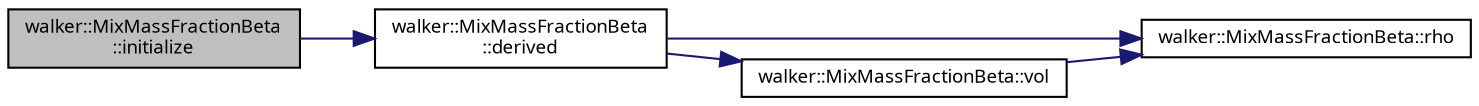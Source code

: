 digraph "walker::MixMassFractionBeta::initialize"
{
 // INTERACTIVE_SVG=YES
  bgcolor="transparent";
  edge [fontname="sans-serif",fontsize="9",labelfontname="sans-serif",labelfontsize="9"];
  node [fontname="sans-serif",fontsize="9",shape=record];
  rankdir="LR";
  Node1 [label="walker::MixMassFractionBeta\l::initialize",height=0.2,width=0.4,color="black", fillcolor="grey75", style="filled", fontcolor="black"];
  Node1 -> Node2 [color="midnightblue",fontsize="9",style="solid",fontname="sans-serif"];
  Node2 [label="walker::MixMassFractionBeta\l::derived",height=0.2,width=0.4,color="black",URL="$classwalker_1_1_mix_mass_fraction_beta.html#a2e338ba358c35bc4926acdf420bb686a"];
  Node2 -> Node3 [color="midnightblue",fontsize="9",style="solid",fontname="sans-serif"];
  Node3 [label="walker::MixMassFractionBeta::rho",height=0.2,width=0.4,color="black",URL="$classwalker_1_1_mix_mass_fraction_beta.html#ab98b4fdf078e4f5dcfc6695d699f15fc",tooltip="Return density for mass fraction. "];
  Node2 -> Node4 [color="midnightblue",fontsize="9",style="solid",fontname="sans-serif"];
  Node4 [label="walker::MixMassFractionBeta::vol",height=0.2,width=0.4,color="black",URL="$classwalker_1_1_mix_mass_fraction_beta.html#a70430a54488c3cb8009446c3fc0968f5",tooltip="Return specific volume for mass fraction. "];
  Node4 -> Node3 [color="midnightblue",fontsize="9",style="solid",fontname="sans-serif"];
}
